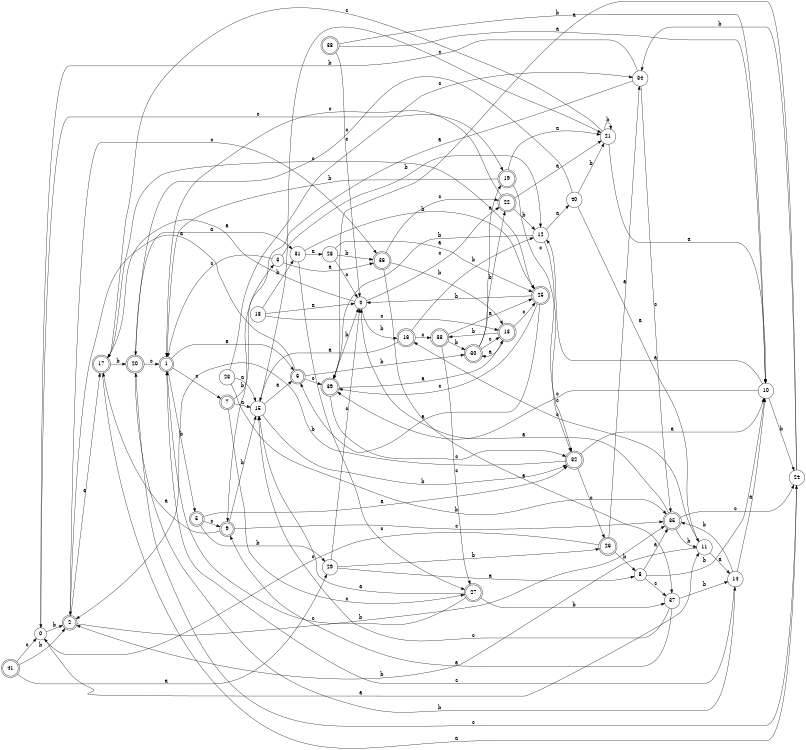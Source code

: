 digraph n34_9 {
__start0 [label="" shape="none"];

rankdir=LR;
size="8,5";

s0 [style="filled", color="black", fillcolor="white" shape="circle", label="0"];
s1 [style="rounded,filled", color="black", fillcolor="white" shape="doublecircle", label="1"];
s2 [style="rounded,filled", color="black", fillcolor="white" shape="doublecircle", label="2"];
s3 [style="filled", color="black", fillcolor="white" shape="circle", label="3"];
s4 [style="filled", color="black", fillcolor="white" shape="circle", label="4"];
s5 [style="rounded,filled", color="black", fillcolor="white" shape="doublecircle", label="5"];
s6 [style="rounded,filled", color="black", fillcolor="white" shape="doublecircle", label="6"];
s7 [style="rounded,filled", color="black", fillcolor="white" shape="doublecircle", label="7"];
s8 [style="filled", color="black", fillcolor="white" shape="circle", label="8"];
s9 [style="rounded,filled", color="black", fillcolor="white" shape="doublecircle", label="9"];
s10 [style="filled", color="black", fillcolor="white" shape="circle", label="10"];
s11 [style="filled", color="black", fillcolor="white" shape="circle", label="11"];
s12 [style="filled", color="black", fillcolor="white" shape="circle", label="12"];
s13 [style="rounded,filled", color="black", fillcolor="white" shape="doublecircle", label="13"];
s14 [style="filled", color="black", fillcolor="white" shape="circle", label="14"];
s15 [style="filled", color="black", fillcolor="white" shape="circle", label="15"];
s16 [style="rounded,filled", color="black", fillcolor="white" shape="doublecircle", label="16"];
s17 [style="rounded,filled", color="black", fillcolor="white" shape="doublecircle", label="17"];
s18 [style="filled", color="black", fillcolor="white" shape="circle", label="18"];
s19 [style="rounded,filled", color="black", fillcolor="white" shape="doublecircle", label="19"];
s20 [style="rounded,filled", color="black", fillcolor="white" shape="doublecircle", label="20"];
s21 [style="filled", color="black", fillcolor="white" shape="circle", label="21"];
s22 [style="rounded,filled", color="black", fillcolor="white" shape="doublecircle", label="22"];
s23 [style="filled", color="black", fillcolor="white" shape="circle", label="23"];
s24 [style="filled", color="black", fillcolor="white" shape="circle", label="24"];
s25 [style="rounded,filled", color="black", fillcolor="white" shape="doublecircle", label="25"];
s26 [style="rounded,filled", color="black", fillcolor="white" shape="doublecircle", label="26"];
s27 [style="rounded,filled", color="black", fillcolor="white" shape="doublecircle", label="27"];
s28 [style="filled", color="black", fillcolor="white" shape="circle", label="28"];
s29 [style="filled", color="black", fillcolor="white" shape="circle", label="29"];
s30 [style="rounded,filled", color="black", fillcolor="white" shape="doublecircle", label="30"];
s31 [style="filled", color="black", fillcolor="white" shape="circle", label="31"];
s32 [style="rounded,filled", color="black", fillcolor="white" shape="doublecircle", label="32"];
s33 [style="rounded,filled", color="black", fillcolor="white" shape="doublecircle", label="33"];
s34 [style="filled", color="black", fillcolor="white" shape="circle", label="34"];
s35 [style="rounded,filled", color="black", fillcolor="white" shape="doublecircle", label="35"];
s36 [style="rounded,filled", color="black", fillcolor="white" shape="doublecircle", label="36"];
s37 [style="filled", color="black", fillcolor="white" shape="circle", label="37"];
s38 [style="rounded,filled", color="black", fillcolor="white" shape="doublecircle", label="38"];
s39 [style="rounded,filled", color="black", fillcolor="white" shape="doublecircle", label="39"];
s40 [style="filled", color="black", fillcolor="white" shape="circle", label="40"];
s41 [style="rounded,filled", color="black", fillcolor="white" shape="doublecircle", label="41"];
s0 -> s11 [label="a"];
s0 -> s2 [label="b"];
s0 -> s19 [label="c"];
s1 -> s6 [label="a"];
s1 -> s5 [label="b"];
s1 -> s7 [label="c"];
s2 -> s17 [label="a"];
s2 -> s35 [label="b"];
s2 -> s36 [label="c"];
s3 -> s36 [label="a"];
s3 -> s12 [label="b"];
s3 -> s1 [label="c"];
s4 -> s17 [label="a"];
s4 -> s16 [label="b"];
s4 -> s22 [label="c"];
s5 -> s32 [label="a"];
s5 -> s29 [label="b"];
s5 -> s9 [label="c"];
s6 -> s2 [label="a"];
s6 -> s30 [label="b"];
s6 -> s39 [label="c"];
s7 -> s15 [label="a"];
s7 -> s3 [label="b"];
s7 -> s27 [label="c"];
s8 -> s35 [label="a"];
s8 -> s10 [label="b"];
s8 -> s37 [label="c"];
s9 -> s17 [label="a"];
s9 -> s15 [label="b"];
s9 -> s35 [label="c"];
s10 -> s12 [label="a"];
s10 -> s24 [label="b"];
s10 -> s39 [label="c"];
s11 -> s14 [label="a"];
s11 -> s2 [label="b"];
s11 -> s16 [label="c"];
s12 -> s40 [label="a"];
s12 -> s39 [label="b"];
s12 -> s32 [label="c"];
s13 -> s30 [label="a"];
s13 -> s33 [label="b"];
s13 -> s25 [label="c"];
s14 -> s10 [label="a"];
s14 -> s35 [label="b"];
s14 -> s1 [label="c"];
s15 -> s6 [label="a"];
s15 -> s32 [label="b"];
s15 -> s21 [label="c"];
s16 -> s15 [label="a"];
s16 -> s12 [label="b"];
s16 -> s33 [label="c"];
s17 -> s24 [label="a"];
s17 -> s20 [label="b"];
s17 -> s25 [label="c"];
s18 -> s4 [label="a"];
s18 -> s31 [label="b"];
s18 -> s13 [label="c"];
s19 -> s21 [label="a"];
s19 -> s1 [label="b"];
s19 -> s32 [label="c"];
s20 -> s31 [label="a"];
s20 -> s14 [label="b"];
s20 -> s1 [label="c"];
s21 -> s10 [label="a"];
s21 -> s21 [label="b"];
s21 -> s17 [label="c"];
s22 -> s21 [label="a"];
s22 -> s12 [label="b"];
s22 -> s1 [label="c"];
s23 -> s15 [label="a"];
s23 -> s35 [label="b"];
s23 -> s34 [label="c"];
s24 -> s39 [label="a"];
s24 -> s34 [label="b"];
s24 -> s20 [label="c"];
s25 -> s6 [label="a"];
s25 -> s4 [label="b"];
s25 -> s39 [label="c"];
s26 -> s34 [label="a"];
s26 -> s8 [label="b"];
s26 -> s0 [label="c"];
s27 -> s15 [label="a"];
s27 -> s37 [label="b"];
s27 -> s1 [label="c"];
s28 -> s25 [label="a"];
s28 -> s36 [label="b"];
s28 -> s4 [label="c"];
s29 -> s8 [label="a"];
s29 -> s26 [label="b"];
s29 -> s4 [label="c"];
s30 -> s19 [label="a"];
s30 -> s22 [label="b"];
s30 -> s13 [label="c"];
s31 -> s28 [label="a"];
s31 -> s25 [label="b"];
s31 -> s27 [label="c"];
s32 -> s10 [label="a"];
s32 -> s2 [label="b"];
s32 -> s26 [label="c"];
s33 -> s25 [label="a"];
s33 -> s30 [label="b"];
s33 -> s27 [label="c"];
s34 -> s9 [label="a"];
s34 -> s0 [label="b"];
s34 -> s35 [label="c"];
s35 -> s4 [label="a"];
s35 -> s11 [label="b"];
s35 -> s24 [label="c"];
s36 -> s37 [label="a"];
s36 -> s13 [label="b"];
s36 -> s22 [label="c"];
s37 -> s9 [label="a"];
s37 -> s14 [label="b"];
s37 -> s15 [label="c"];
s38 -> s10 [label="a"];
s38 -> s10 [label="b"];
s38 -> s4 [label="c"];
s39 -> s13 [label="a"];
s39 -> s4 [label="b"];
s39 -> s32 [label="c"];
s40 -> s11 [label="a"];
s40 -> s21 [label="b"];
s40 -> s20 [label="c"];
s41 -> s29 [label="a"];
s41 -> s2 [label="b"];
s41 -> s0 [label="c"];

}